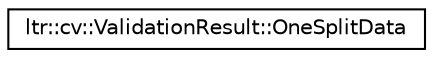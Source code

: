 digraph G
{
  edge [fontname="Helvetica",fontsize="10",labelfontname="Helvetica",labelfontsize="10"];
  node [fontname="Helvetica",fontsize="10",shape=record];
  rankdir="LR";
  Node1 [label="ltr::cv::ValidationResult::OneSplitData",height=0.2,width=0.4,color="black", fillcolor="white", style="filled",URL="$structltr_1_1cv_1_1_validation_result_1_1_one_split_data.html"];
}

